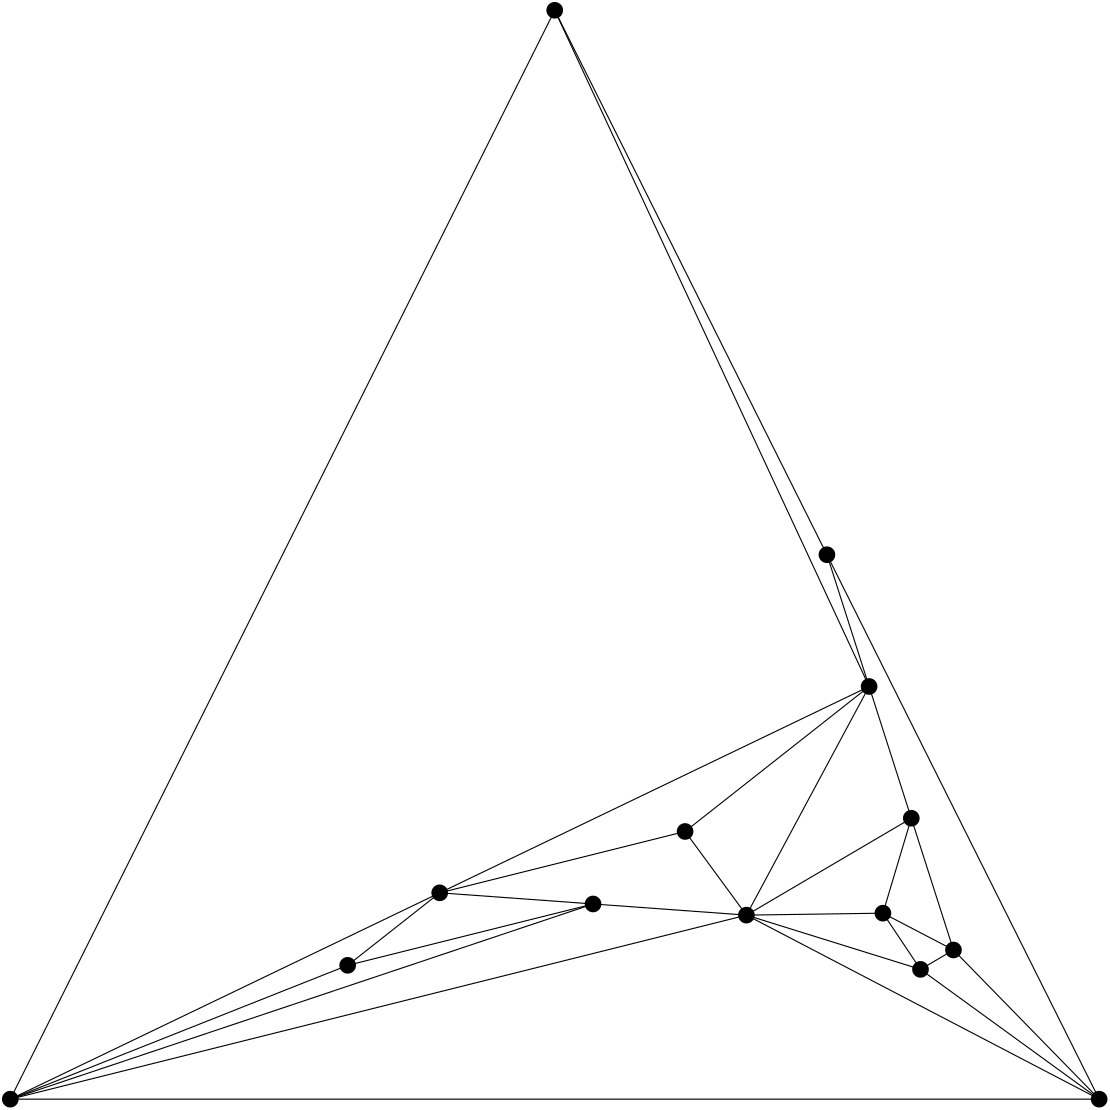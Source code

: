 <?xml version="1.0"?>
			<!DOCTYPE ipe SYSTEM "ipe.dtd">
			<ipe version="70005" creator="Ipe 7.1.4">
			<info created="D:20150825115823" modified="D:20150825115852"/>
					<ipestyle name="basic">
		<symbol name="arrow/arc(spx)">
		<path stroke="sym-stroke" fill="sym-stroke" pen="sym-pen">
		0 0 m
		-1 0.333 l
		-1 -0.333 l
		h
		</path>
		</symbol>
		<symbol name="arrow/farc(spx)">
		<path stroke="sym-stroke" fill="white" pen="sym-pen">
		0 0 m
		-1 0.333 l
		-1 -0.333 l
		h
		</path>
		</symbol>
		<symbol name="mark/circle(sx)" transformations="translations">
		<path fill="sym-stroke">
		0.6 0 0 0.6 0 0 e
		0.4 0 0 0.4 0 0 e
		</path>
		</symbol>
		<symbol name="mark/disk(sx)" transformations="translations">
		<path fill="sym-stroke">
		0.6 0 0 0.6 0 0 e
		</path>
		</symbol>
		<symbol name="mark/fdisk(sfx)" transformations="translations">
		<group>
		<path fill="sym-fill">
		0.5 0 0 0.5 0 0 e
		</path>
		<path fill="sym-stroke" fillrule="eofill">
		0.6 0 0 0.6 0 0 e
		0.4 0 0 0.4 0 0 e
		</path>
		</group>
		</symbol>
		<symbol name="mark/box(sx)" transformations="translations">
		<path fill="sym-stroke" fillrule="eofill">
		-0.6 -0.6 m
		0.6 -0.6 l
		0.6 0.6 l
		-0.6 0.6 l
		h
		-0.4 -0.4 m
		0.4 -0.4 l
		0.4 0.4 l
		-0.4 0.4 l
		h
		</path>
		</symbol>
		<symbol name="mark/square(sx)" transformations="translations">
		<path fill="sym-stroke">
		-0.6 -0.6 m
		0.6 -0.6 l
		0.6 0.6 l
		-0.6 0.6 l
		h
		</path>
		</symbol>
		<symbol name="mark/fsquare(sfx)" transformations="translations">
		<group>
		<path fill="sym-fill">
		-0.5 -0.5 m
		0.5 -0.5 l
		0.5 0.5 l
		-0.5 0.5 l
		h
		</path>
		<path fill="sym-stroke" fillrule="eofill">
		-0.6 -0.6 m
		0.6 -0.6 l
		0.6 0.6 l
		-0.6 0.6 l
		h
		-0.4 -0.4 m
		0.4 -0.4 l
		0.4 0.4 l
		-0.4 0.4 l
		h
		</path>
		</group>
		</symbol>
		<symbol name="mark/cross(sx)" transformations="translations">
		<group>
		<path fill="sym-stroke">
		-0.43 -0.57 m
		0.57 0.43 l
		0.43 0.57 l
		-0.57 -0.43 l
		h
		</path>
		<path fill="sym-stroke">
		-0.43 0.57 m
		0.57 -0.43 l
		0.43 -0.57 l
		-0.57 0.43 l
		h
		</path>
		</group>
		</symbol>
		<symbol name="arrow/fnormal(spx)">
		<path stroke="sym-stroke" fill="white" pen="sym-pen">
		0 0 m
		-1 0.333 l
		-1 -0.333 l
		h
		</path>
		</symbol>
		<symbol name="arrow/pointed(spx)">
		<path stroke="sym-stroke" fill="sym-stroke" pen="sym-pen">
		0 0 m
		-1 0.333 l
		-0.8 0 l
		-1 -0.333 l
		h
		</path>
		</symbol>
		<symbol name="arrow/fpointed(spx)">
		<path stroke="sym-stroke" fill="white" pen="sym-pen">
		0 0 m
		-1 0.333 l
		-0.8 0 l
		-1 -0.333 l
		h
		</path>
		</symbol>
		<symbol name="arrow/linear(spx)">
		<path stroke="sym-stroke" pen="sym-pen">
		-1 0.333 m
		0 0 l
		-1 -0.333 l
		</path>
		</symbol>
		<symbol name="arrow/fdouble(spx)">
		<path stroke="sym-stroke" fill="white" pen="sym-pen">
		0 0 m
		-1 0.333 l
		-1 -0.333 l
		h
		-1 0 m
		-2 0.333 l
		-2 -0.333 l
		h
		</path>
		</symbol>
		<symbol name="arrow/double(spx)">
		<path stroke="sym-stroke" fill="sym-stroke" pen="sym-pen">
		0 0 m
		-1 0.333 l
		-1 -0.333 l
		h
		-1 0 m
		-2 0.333 l
		-2 -0.333 l
		h
		</path>
		</symbol>
		<pen name="heavier" value="0.8"/>
		<pen name="fat" value="1.2"/>
		<pen name="ultrafat" value="2"/>
		<symbolsize name="large" value="5"/>
		<symbolsize name="small" value="2"/>
		<symbolsize name="tiny" value="1.1"/>
		<arrowsize name="large" value="10"/>
		<arrowsize name="small" value="5"/>
		<arrowsize name="tiny" value="3"/>
		<color name="red" value="1 0 0"/>
		<color name="green" value="0 1 0"/>
		<color name="blue" value="0 0 1"/>
		<color name="yellow" value="1 1 0"/>
		<color name="orange" value="1 0.647 0"/>
		<color name="gold" value="1 0.843 0"/>
		<color name="purple" value="0.627 0.125 0.941"/>
		<color name="gray" value="0.745"/>
		<color name="brown" value="0.647 0.165 0.165"/>
		<color name="navy" value="0 0 0.502"/>
		<color name="pink" value="1 0.753 0.796"/>
		<color name="seagreen" value="0.18 0.545 0.341"/>
		<color name="turquoise" value="0.251 0.878 0.816"/>
		<color name="violet" value="0.933 0.51 0.933"/>
		<color name="darkblue" value="0 0 0.545"/>
		<color name="darkcyan" value="0 0.545 0.545"/>
		<color name="darkgray" value="0.663"/>
		<color name="darkgreen" value="0 0.392 0"/>
		<color name="darkmagenta" value="0.545 0 0.545"/>
		<color name="darkorange" value="1 0.549 0"/>
		<color name="darkred" value="0.545 0 0"/>
		<color name="lightblue" value="0.678 0.847 0.902"/>
		<color name="lightcyan" value="0.878 1 1"/>
		<color name="lightgray" value="0.827"/>
		<color name="lightgreen" value="0.565 0.933 0.565"/>
		<color name="lightyellow" value="1 1 0.878"/>
		<dashstyle name="dashed" value="[4] 0"/>
		<dashstyle name="dotted" value="[1 3] 0"/>
		<dashstyle name="dash dotted" value="[4 2 1 2] 0"/>
		<dashstyle name="dash dot dotted" value="[4 2 1 2 1 2] 0"/>
		<textsize name="large" value="\large"/>
		<textsize name="Large" value="\Large"/>
		<textsize name="LARGE" value="\LARGE"/>
		<textsize name="huge" value="\huge"/>
		<textsize name="Huge" value="\Huge"/>
		<textsize name="small" value="\small"/>
		<textsize name="footnote" value="\footnotesize"/>
		<textsize name="tiny" value="\tiny"/>
		<textstyle name="center" begin="\begin{center}" end="\end{center}"/>
		<textstyle name="itemize" begin="\begin{itemize}" end="\end{itemize}"/>
		<textstyle name="item" begin="\begin{itemize}\item{}" end="\end{itemize}"/>
		<gridsize name="4 pts" value="4"/>
		<gridsize name="8 pts (~3 mm)" value="8"/>
		<gridsize name="16 pts (~6 mm)" value="16"/>
		<gridsize name="32 pts (~12 mm)" value="32"/>
		<gridsize name="10 pts (~3.5 mm)" value="10"/>
		<gridsize name="20 pts (~7 mm)" value="20"/>
		<gridsize name="14 pts (~5 mm)" value="14"/>
		<gridsize name="28 pts (~10 mm)" value="28"/>
		<gridsize name="56 pts (~20 mm)" value="56"/>
		<anglesize name="90 deg" value="90"/>
		<anglesize name="60 deg" value="60"/>
		<anglesize name="45 deg" value="45"/>
		<anglesize name="30 deg" value="30"/>
		<anglesize name="22.5 deg" value="22.5"/>
		<tiling name="falling" angle="-60" step="4" width="1"/>
		<tiling name="rising" angle="30" step="4" width="1"/>
		</ipestyle>
<page>
			<layer name="alpha"/>
			<layer name="beta"/>
			<view layers="alpha beta" active="alpha"/>
<path layer="beta" stroke="black">
100.000000000000 100.000000000000 m
365.014084507042 166.253521126761 l
</path>
<path layer="beta" stroke="black">
100.000000000000 100.000000000000 m
254.591549295775 174.284250960308 l
</path>
<path layer="beta" stroke="black">
100.000000000000 100.000000000000 m
492.000000000000 100.000000000000 l
</path>
<path layer="beta" stroke="black">
100.000000000000 100.000000000000 m
309.802816901409 170.268886043534 l
</path>
<path layer="beta" stroke="black">
100.000000000000 100.000000000000 m
221.464788732394 148.184379001281 l
</path>
<path layer="beta" stroke="black">
100.000000000000 100.000000000000 m
296.000000000000 492.000000000000 l
</path>
<path layer="beta" stroke="black">
365.014084507042 166.253521126761 m
492.000000000000 100.000000000000 l
</path>
<path layer="beta" stroke="black">
365.014084507042 166.253521126761 m
309.802816901409 170.268886043534 l
</path>
<path layer="beta" stroke="black">
365.014084507042 166.253521126761 m
342.929577464789 196.368758002561 l
</path>
<path layer="beta" stroke="black">
365.014084507042 166.253521126761 m
409.183098591550 248.568501920615 l
</path>
<path layer="beta" stroke="black">
365.014084507042 166.253521126761 m
427.678873239437 146.728809218950 l
</path>
<path layer="beta" stroke="black">
365.014084507042 166.253521126761 m
424.366197183099 201.137003841230 l
</path>
<path layer="beta" stroke="black">
365.014084507042 166.253521126761 m
414.152112676056 166.956209987196 l
</path>
<path layer="beta" stroke="black">
254.591549295775 174.284250960308 m
309.802816901409 170.268886043534 l
</path>
<path layer="beta" stroke="black">
254.591549295775 174.284250960308 m
342.929577464789 196.368758002561 l
</path>
<path layer="beta" stroke="black">
254.591549295775 174.284250960308 m
409.183098591550 248.568501920615 l
</path>
<path layer="beta" stroke="black">
254.591549295775 174.284250960308 m
221.464788732394 148.184379001281 l
</path>
<path layer="beta" stroke="black">
394.000000000000 296.000000000000 m
492.000000000000 100.000000000000 l
</path>
<path layer="beta" stroke="black">
394.000000000000 296.000000000000 m
409.183098591550 248.568501920615 l
</path>
<path layer="beta" stroke="black">
394.000000000000 296.000000000000 m
296.000000000000 492.000000000000 l
</path>
<path layer="beta" stroke="black">
492.000000000000 100.000000000000 m
439.549295774648 153.705505761844 l
</path>
<path layer="beta" stroke="black">
492.000000000000 100.000000000000 m
427.678873239437 146.728809218950 l
</path>
<path layer="beta" stroke="black">
309.802816901409 170.268886043534 m
221.464788732394 148.184379001281 l
</path>
<path layer="beta" stroke="black">
342.929577464789 196.368758002561 m
409.183098591550 248.568501920615 l
</path>
<path layer="beta" stroke="black">
409.183098591550 248.568501920615 m
424.366197183099 201.137003841230 l
</path>
<path layer="beta" stroke="black">
409.183098591550 248.568501920615 m
296.000000000000 492.000000000000 l
</path>
<path layer="beta" stroke="black">
439.549295774648 153.705505761844 m
427.678873239437 146.728809218950 l
</path>
<path layer="beta" stroke="black">
439.549295774648 153.705505761844 m
424.366197183099 201.137003841230 l
</path>
<path layer="beta" stroke="black">
439.549295774648 153.705505761844 m
414.152112676056 166.956209987196 l
</path>
<path layer="beta" stroke="black">
427.678873239437 146.728809218950 m
414.152112676056 166.956209987196 l
</path>
<path layer="beta" stroke="black">
424.366197183099 201.137003841230 m
414.152112676056 166.956209987196 l
</path>
<use layer="alpha" name="mark/disk(sx)" pos="100.000000000000 100.000000000000" size="large" stroke="black"/>
<use layer="alpha" name="mark/disk(sx)" pos="365.014084507042 166.253521126761" size="large" stroke="black"/>
<use layer="alpha" name="mark/disk(sx)" pos="254.591549295775 174.284250960308" size="large" stroke="black"/>
<use layer="alpha" name="mark/disk(sx)" pos="394.000000000000 296.000000000000" size="large" stroke="black"/>
<use layer="alpha" name="mark/disk(sx)" pos="492.000000000000 100.000000000000" size="large" stroke="black"/>
<use layer="alpha" name="mark/disk(sx)" pos="309.802816901409 170.268886043534" size="large" stroke="black"/>
<use layer="alpha" name="mark/disk(sx)" pos="342.929577464789 196.368758002561" size="large" stroke="black"/>
<use layer="alpha" name="mark/disk(sx)" pos="409.183098591550 248.568501920615" size="large" stroke="black"/>
<use layer="alpha" name="mark/disk(sx)" pos="221.464788732394 148.184379001281" size="large" stroke="black"/>
<use layer="alpha" name="mark/disk(sx)" pos="439.549295774648 153.705505761844" size="large" stroke="black"/>
<use layer="alpha" name="mark/disk(sx)" pos="427.678873239437 146.728809218950" size="large" stroke="black"/>
<use layer="alpha" name="mark/disk(sx)" pos="424.366197183099 201.137003841230" size="large" stroke="black"/>
<use layer="alpha" name="mark/disk(sx)" pos="414.152112676056 166.956209987196" size="large" stroke="black"/>
<use layer="alpha" name="mark/disk(sx)" pos="296.000000000000 492.000000000000" size="large" stroke="black"/>
</page>
</ipe>